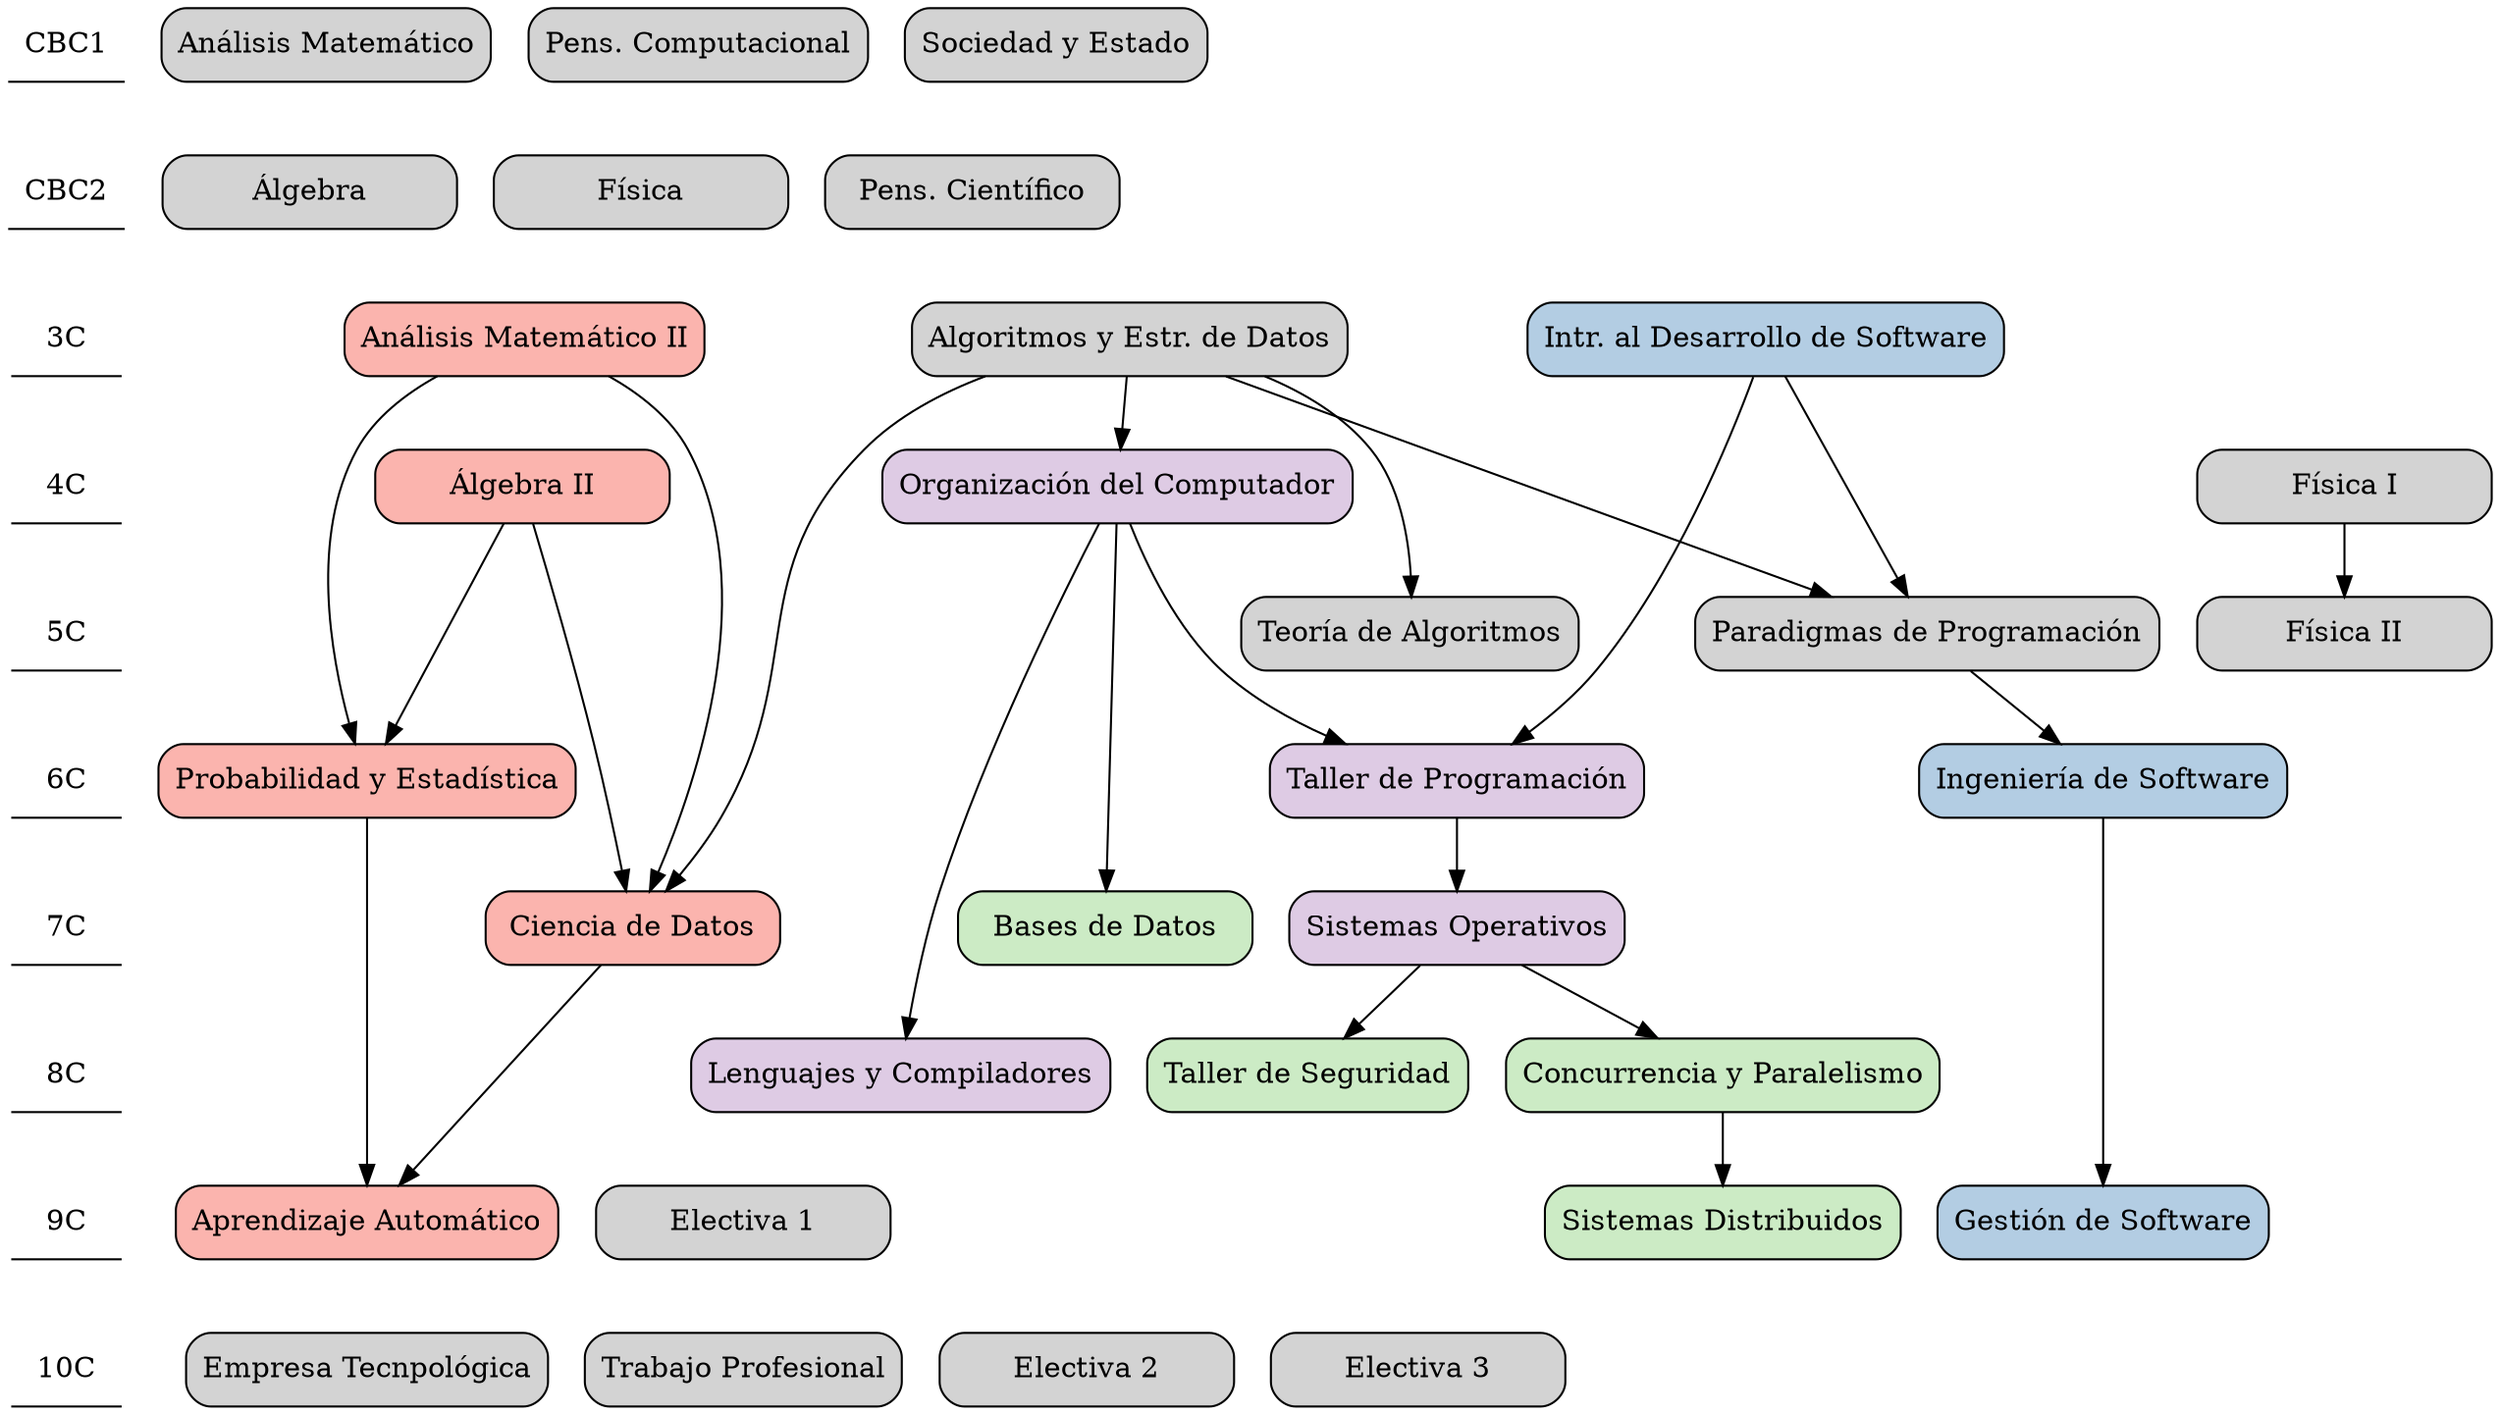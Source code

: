 digraph {
    # grilla vertical de cuatrimestres
    node[shape=underline]
    "CBC1" -> "CBC2" -> "3C" -> "4C" -> "5C" -> "6C" -> "7C" -> "8C" -> "9C" -> "10C" [style=invis]

    # lista de materias
    node [shape=box, style="rounded,filled", width=2, colorscheme=pastel14]
    am1[label="Análisis Matemático"]
    alg1[label="Álgebra"]
    pco[label="Pens. Computacional"]
    sye[label="Sociedad y Estado"]
    fis[label="Física"]
    pci[label="Pens. Científico"]

    am2[label="Análisis Matemático II", fillcolor=1, group=1]
    alg2[label="Álgebra II", fillcolor=1, group=1]
    aye[label="Algoritmos y Estr. de Datos"]
    ids[label="Intr. al Desarrollo de Software", fillcolor=2, group=2]
    is[label="Ingeniería de Software", fillcolor=2, group=2]
    gs[label="Gestión de Software", fillcolor=2, group=2]
    par[label="Paradigmas de Programación"]
    tda[label="Teoría de Algoritmos"]
    fi1[label="Física I"]
    fi2[label="Física II"]
    org[label="Organización del Computador", fillcolor=4, group=4]
    tal[label="Taller de Programación", fillcolor=4, group=4]
    lyc[label="Lenguajes y Compiladores", fillcolor=4, group=4]
    so[label="Sistemas Operativos", fillcolor=4, group=4]
    pro[label="Probabilidad y Estadística", fillcolor=1, group=1]
    ds[label="Ciencia de Datos", fillcolor=1, group=1]
    ml[label="Aprendizaje Automático", fillcolor=1, group=1]
    bd[label="Bases de Datos", fillcolor=3, group=3]
    seg[label="Taller de Seguridad", fillcolor=3, group=3]
    con[label="Concurrencia y Paralelismo", fillcolor=3, group=3]
    dis[label="Sistemas Distribuidos", fillcolor=3, group=3]

    e1[label="Electiva 1"]
    e2[label="Electiva 2"]
    e3[label="Electiva 3"]
    tp[label="Trabajo Profesional"]
    emp[label="Empresa Tecnpológica"]

    # distribucion por cuatrimestre
    {rank = same; "CBC1"; am1;  sye; pco;}
    {rank = same; "CBC2"; alg1;  fis; pci;}
    {rank = same; "3C"; am2;  aye; ids;}
    {rank = same; "4C"; alg2; fi1; org;}
    {rank = same; "5C"; fi2; par; tda;}
    {rank = same; "6C"; pro; tal; is;}
    {rank = same; "7C"; so;bd; ds;}
    {rank = same; "8C"; lyc; con;seg;}
    {rank = same; "9C"; dis; gs; ml; e1}
    {rank = same; "10C"; emp; tp; e2; e3}

    # correlatividades
    aye ->  org -> tal -> so -> con -> dis
    ids ->  par -> is -> gs
    aye ->  par
    aye ->  tda
    aye ->  ds
    ids ->  tal
    am2 ->  pro -> ml
    alg2 -> pro 
    am2 -> ds
    alg2 ->  ds -> ml
    org ->  lyc
    org ->  bd
    fi1 ->  fi2
    so  ->  seg

    # estas son solo para mantener la disposicion
    ml  -> emp[style=invis]
    ds  -> e1 -> tp[style=invis]
}
